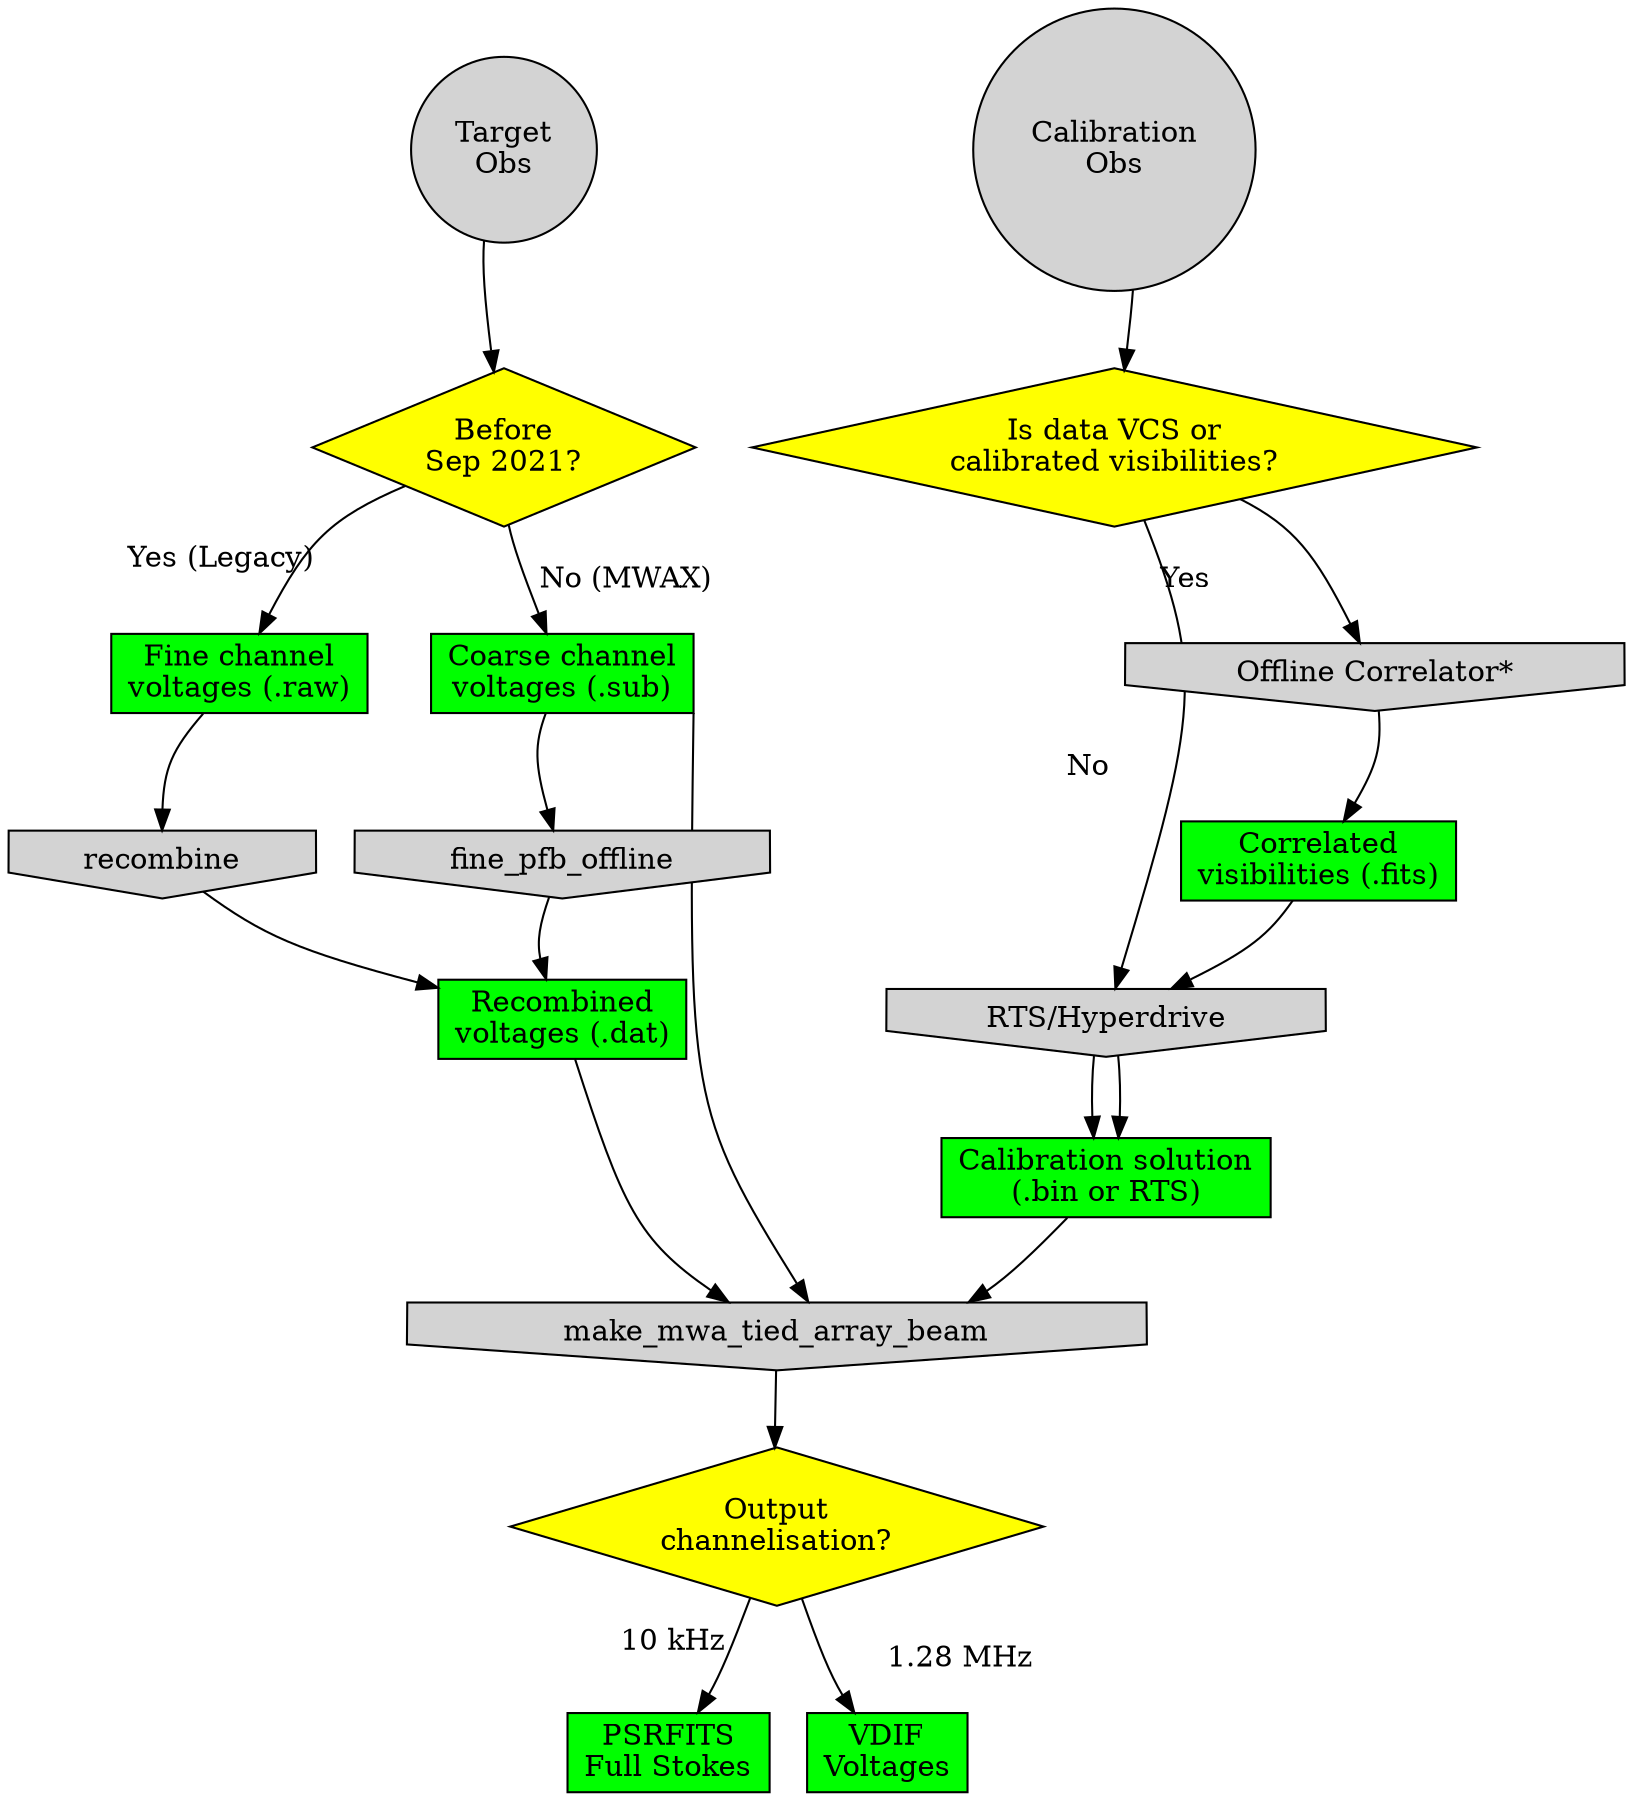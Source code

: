 digraph overview {
    node [ shape=record, style="filled" ];
    splines = curved;

    targetobs [ label="Target\nObs", shape=circle ];
    calobs [ label="Calibration\nObs", shape=circle ];
    calvcs [ label="Is data VCS or\ncalibrated visibilities?", shape=diamond, fillcolor=yellow ];
    date [ label="Before\nSep 2021?", shape=diamond, fillcolor=yellow ];
    raw [ label="Fine channel\nvoltages (.raw)", fillcolor=green ];
    sub [ label="Coarse channel\nvoltages (.sub)", fillcolor=green ];
    dat [ label="Recombined\nvoltages (.dat)", fillcolor=green ];
    vis [ label="Correlated\nvisibilities (.fits)", fillcolor=green ];
    outputchannelisation [ label="Output\nchannelisation?", shape=diamond, fillcolor=yellow ];
    psrfits [ label="PSRFITS\nFull Stokes", fillcolor=green ];
    vdif [ label="VDIF\nVoltages", fillcolor=green ];
    calsol [ label="Calibration solution\n(.bin or RTS)", fillcolor=green ];
    recombine [ label="recombine", shape=invhouse ];
    tiedarray [ label="make_mwa_tied_array_beam", shape=invhouse ];
    rts [ label="RTS/Hyperdrive", shape=invhouse ];

    targetobs -> date;
    date -> raw [ xlabel="Yes (Legacy)" ];
    date -> sub [ label="No (MWAX)" ];
    sub:se -> tiedarray:ne;

    offlinepfb [ label="fine_pfb_offline", shape=invhouse ];
    offlinecorr [ label="Offline Correlator*", shape=invhouse ];

    raw -> recombine -> dat;
    sub -> offlinepfb -> dat;
    dat -> tiedarray -> outputchannelisation;
    outputchannelisation -> psrfits [ xlabel="10 kHz" ];
    outputchannelisation -> vdif [ label="1.28 MHz" ];
    calsol -> tiedarray;
    calobs -> calvcs;
    calvcs -> offlinecorr [ label="Yes" ];
    offlinecorr -> vis;
    calvcs -> rts [ label="No" ];
    rts -> calsol;
    vis -> rts -> calsol;

    {rank = same; targetobs; calobs; }
    {rank = same; date; calvcs; }
    {rank = same; raw; sub;}
}
